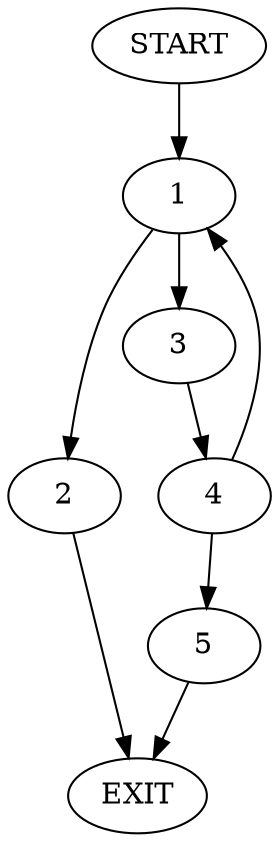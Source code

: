 digraph { 
0 [label="START"];
1;
2;
3;
4;
5;
6[label="EXIT"];
0 -> 1;
1 -> 3;
1 -> 2;
2 -> 6;
3 -> 4;
4 -> 1;
4 -> 5;
5 -> 6;
}